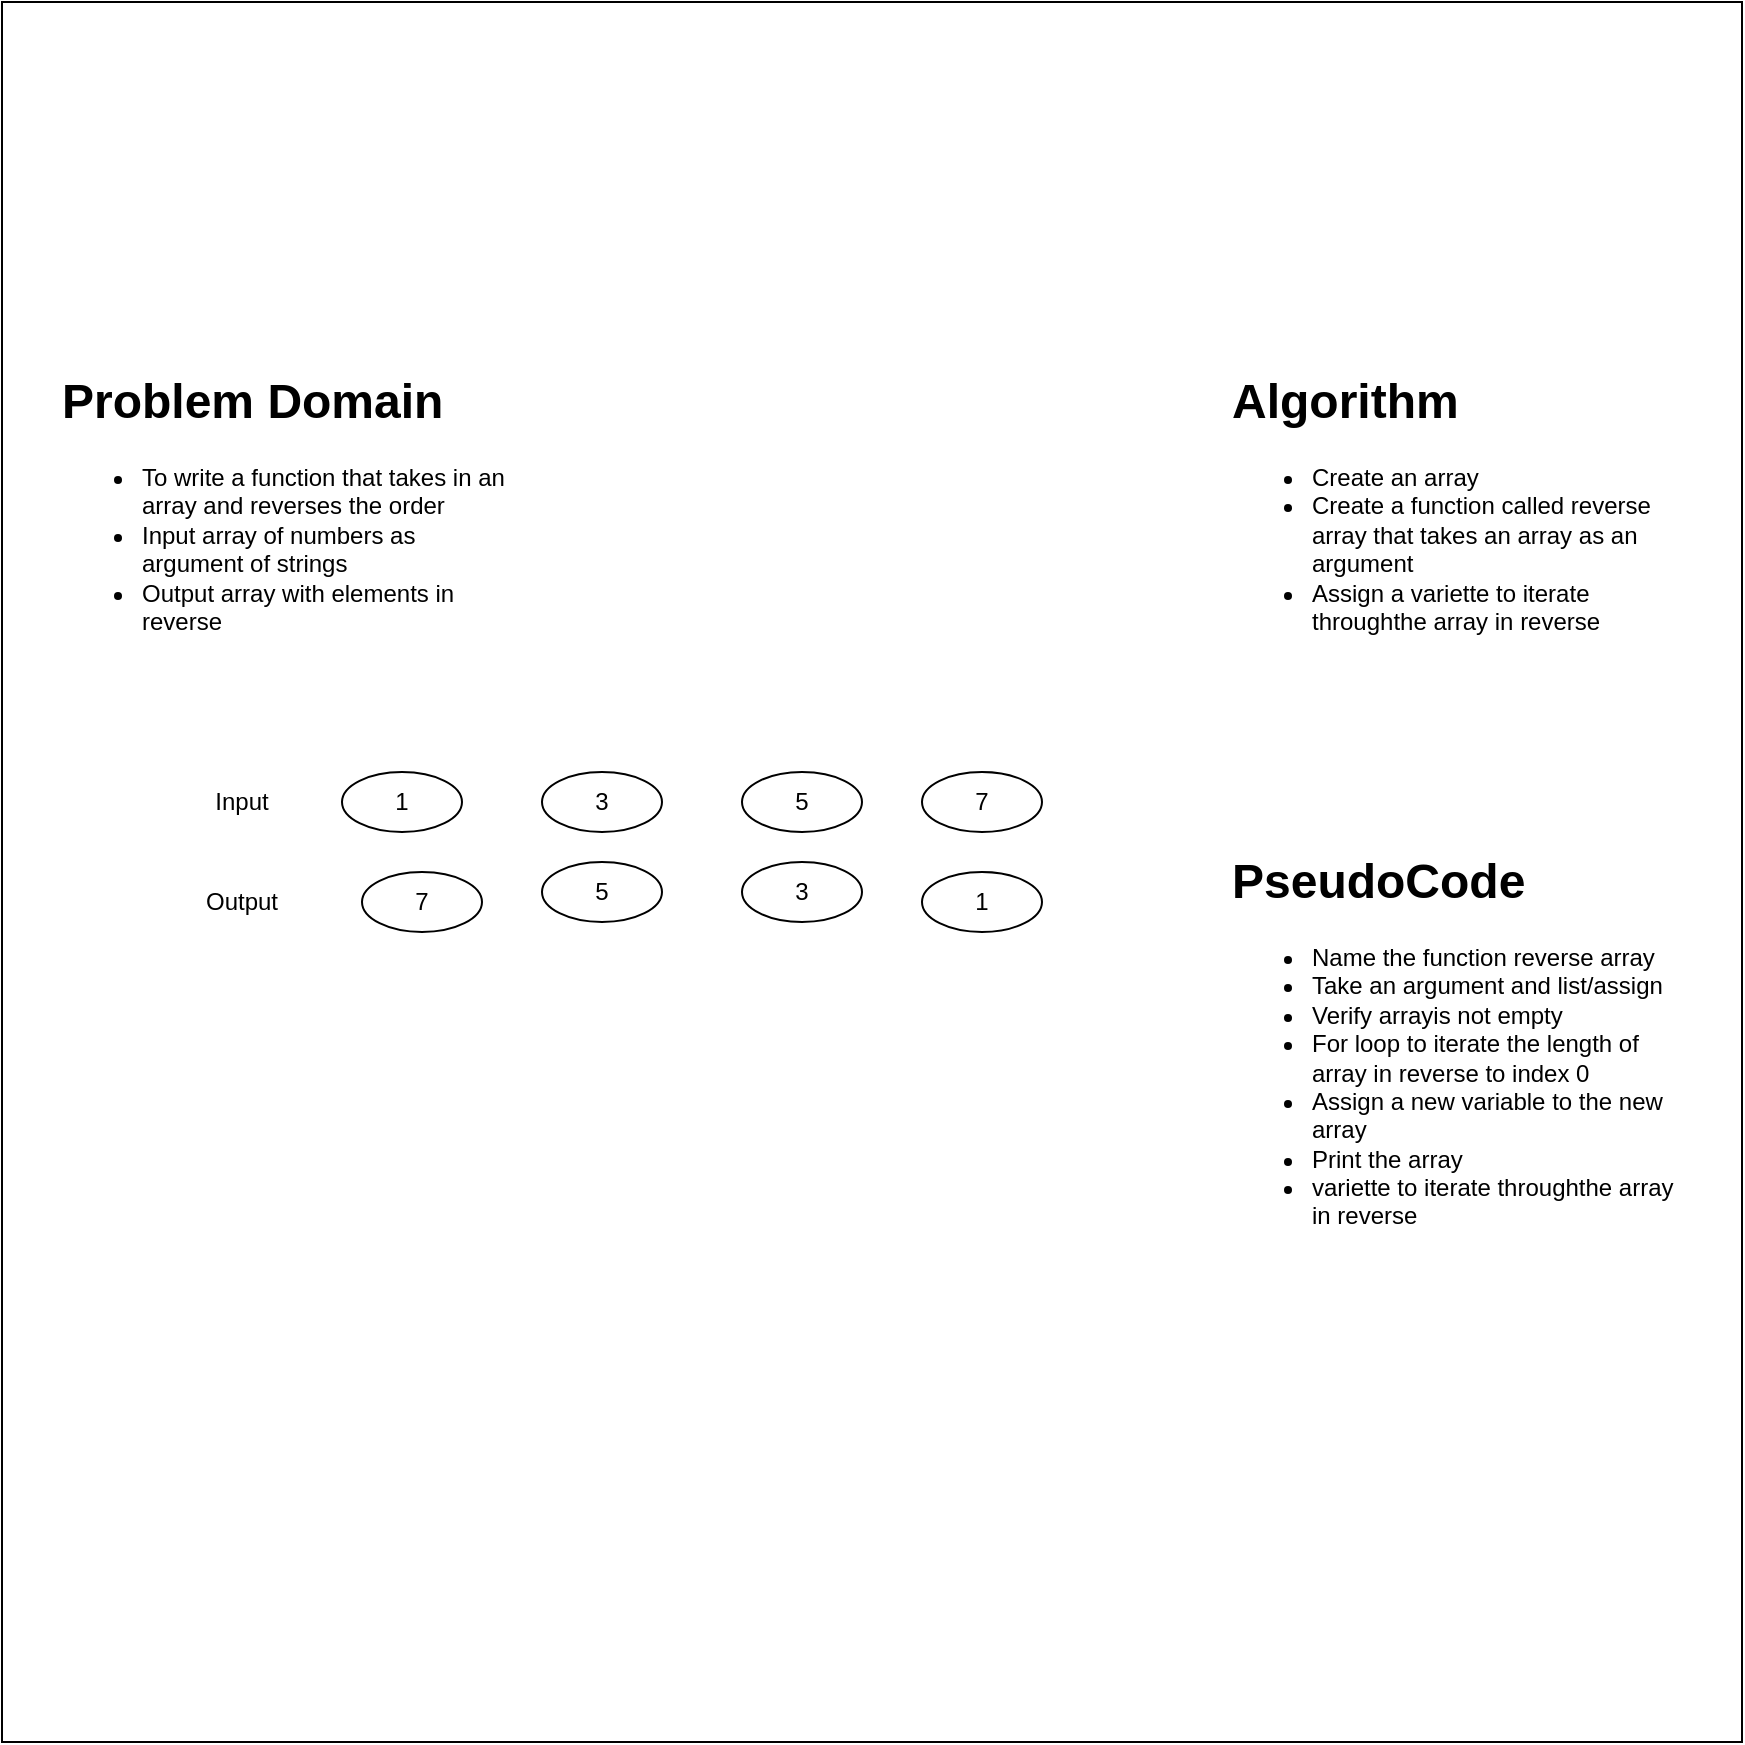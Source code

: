 <mxfile version="13.6.5">
    <diagram id="T9f9H5FXGqmOsRpDfJjg" name="Page-1">
        <mxGraphModel dx="1402" dy="646" grid="1" gridSize="10" guides="1" tooltips="1" connect="1" arrows="1" fold="1" page="1" pageScale="1" pageWidth="850" pageHeight="1100" background="none" math="0" shadow="0">
            <root>
                <mxCell id="0"/>
                <mxCell id="1" parent="0"/>
                <mxCell id="29" value="" style="whiteSpace=wrap;html=1;aspect=fixed;" vertex="1" parent="1">
                    <mxGeometry x="-20" y="10" width="870" height="870" as="geometry"/>
                </mxCell>
                <mxCell id="3" value="&lt;h1&gt;Problem Domain&lt;/h1&gt;&lt;p&gt;&lt;/p&gt;&lt;ul&gt;&lt;li&gt;To write a function that takes in an array and reverses the order&lt;/li&gt;&lt;li&gt;Input array of numbers as argument of strings&lt;/li&gt;&lt;li&gt;Output array with elements in reverse&lt;/li&gt;&lt;/ul&gt;&lt;p&gt;&lt;/p&gt;" style="text;html=1;strokeColor=none;fillColor=none;spacing=5;spacingTop=-20;whiteSpace=wrap;overflow=hidden;rounded=0;" vertex="1" parent="1">
                    <mxGeometry x="5" y="190" width="230" height="150" as="geometry"/>
                </mxCell>
                <mxCell id="5" value="Input" style="text;html=1;strokeColor=none;fillColor=none;align=center;verticalAlign=middle;whiteSpace=wrap;rounded=0;" vertex="1" parent="1">
                    <mxGeometry x="80" y="400" width="40" height="20" as="geometry"/>
                </mxCell>
                <mxCell id="9" value="Output" style="text;html=1;strokeColor=none;fillColor=none;align=center;verticalAlign=middle;whiteSpace=wrap;rounded=0;" vertex="1" parent="1">
                    <mxGeometry x="80" y="450" width="40" height="20" as="geometry"/>
                </mxCell>
                <mxCell id="12" value="1" style="ellipse;whiteSpace=wrap;html=1;" vertex="1" parent="1">
                    <mxGeometry x="150" y="395" width="60" height="30" as="geometry"/>
                </mxCell>
                <mxCell id="13" value="3" style="ellipse;whiteSpace=wrap;html=1;" vertex="1" parent="1">
                    <mxGeometry x="250" y="395" width="60" height="30" as="geometry"/>
                </mxCell>
                <mxCell id="14" value="5" style="ellipse;whiteSpace=wrap;html=1;" vertex="1" parent="1">
                    <mxGeometry x="350" y="395" width="60" height="30" as="geometry"/>
                </mxCell>
                <mxCell id="15" value="7" style="ellipse;whiteSpace=wrap;html=1;" vertex="1" parent="1">
                    <mxGeometry x="440" y="395" width="60" height="30" as="geometry"/>
                </mxCell>
                <mxCell id="16" value="7" style="ellipse;whiteSpace=wrap;html=1;" vertex="1" parent="1">
                    <mxGeometry x="160" y="445" width="60" height="30" as="geometry"/>
                </mxCell>
                <mxCell id="17" value="5" style="ellipse;whiteSpace=wrap;html=1;" vertex="1" parent="1">
                    <mxGeometry x="250" y="440" width="60" height="30" as="geometry"/>
                </mxCell>
                <mxCell id="18" value="3" style="ellipse;whiteSpace=wrap;html=1;" vertex="1" parent="1">
                    <mxGeometry x="350" y="440" width="60" height="30" as="geometry"/>
                </mxCell>
                <mxCell id="19" value="1" style="ellipse;whiteSpace=wrap;html=1;" vertex="1" parent="1">
                    <mxGeometry x="440" y="445" width="60" height="30" as="geometry"/>
                </mxCell>
                <mxCell id="21" value="&lt;h1&gt;Algorithm&lt;/h1&gt;&lt;p&gt;&lt;/p&gt;&lt;ul&gt;&lt;li&gt;Create an array&lt;/li&gt;&lt;li&gt;Create a function called reverse array that takes an array as an argument&lt;/li&gt;&lt;li&gt;Assign a variette to iterate throughthe array in reverse&lt;/li&gt;&lt;/ul&gt;&lt;p&gt;&lt;/p&gt;" style="text;html=1;strokeColor=none;fillColor=none;spacing=5;spacingTop=-20;whiteSpace=wrap;overflow=hidden;rounded=0;" vertex="1" parent="1">
                    <mxGeometry x="590" y="190" width="230" height="170" as="geometry"/>
                </mxCell>
                <mxCell id="26" value="&lt;h1&gt;PseudoCode&lt;/h1&gt;&lt;p&gt;&lt;/p&gt;&lt;ul&gt;&lt;li&gt;Name the function reverse array&lt;/li&gt;&lt;li&gt;&lt;span&gt;Take an argument and list/assign&lt;/span&gt;&lt;/li&gt;&lt;li&gt;&lt;span&gt;Verify arrayis not empty&lt;/span&gt;&lt;/li&gt;&lt;li&gt;&lt;span&gt;For loop to iterate the length of array in reverse to index 0&lt;/span&gt;&lt;/li&gt;&lt;li&gt;&lt;span&gt;Assign a new variable to the new array&lt;/span&gt;&lt;/li&gt;&lt;li&gt;&lt;span&gt;Print the array&lt;/span&gt;&lt;/li&gt;&lt;li&gt;&lt;span&gt;variette to iterate throughthe array in reverse&lt;/span&gt;&lt;br&gt;&lt;/li&gt;&lt;/ul&gt;&lt;p&gt;&lt;/p&gt;" style="text;html=1;strokeColor=none;fillColor=none;spacing=5;spacingTop=-20;whiteSpace=wrap;overflow=hidden;rounded=0;" vertex="1" parent="1">
                    <mxGeometry x="590" y="430" width="230" height="240" as="geometry"/>
                </mxCell>
            </root>
        </mxGraphModel>
    </diagram>
</mxfile>